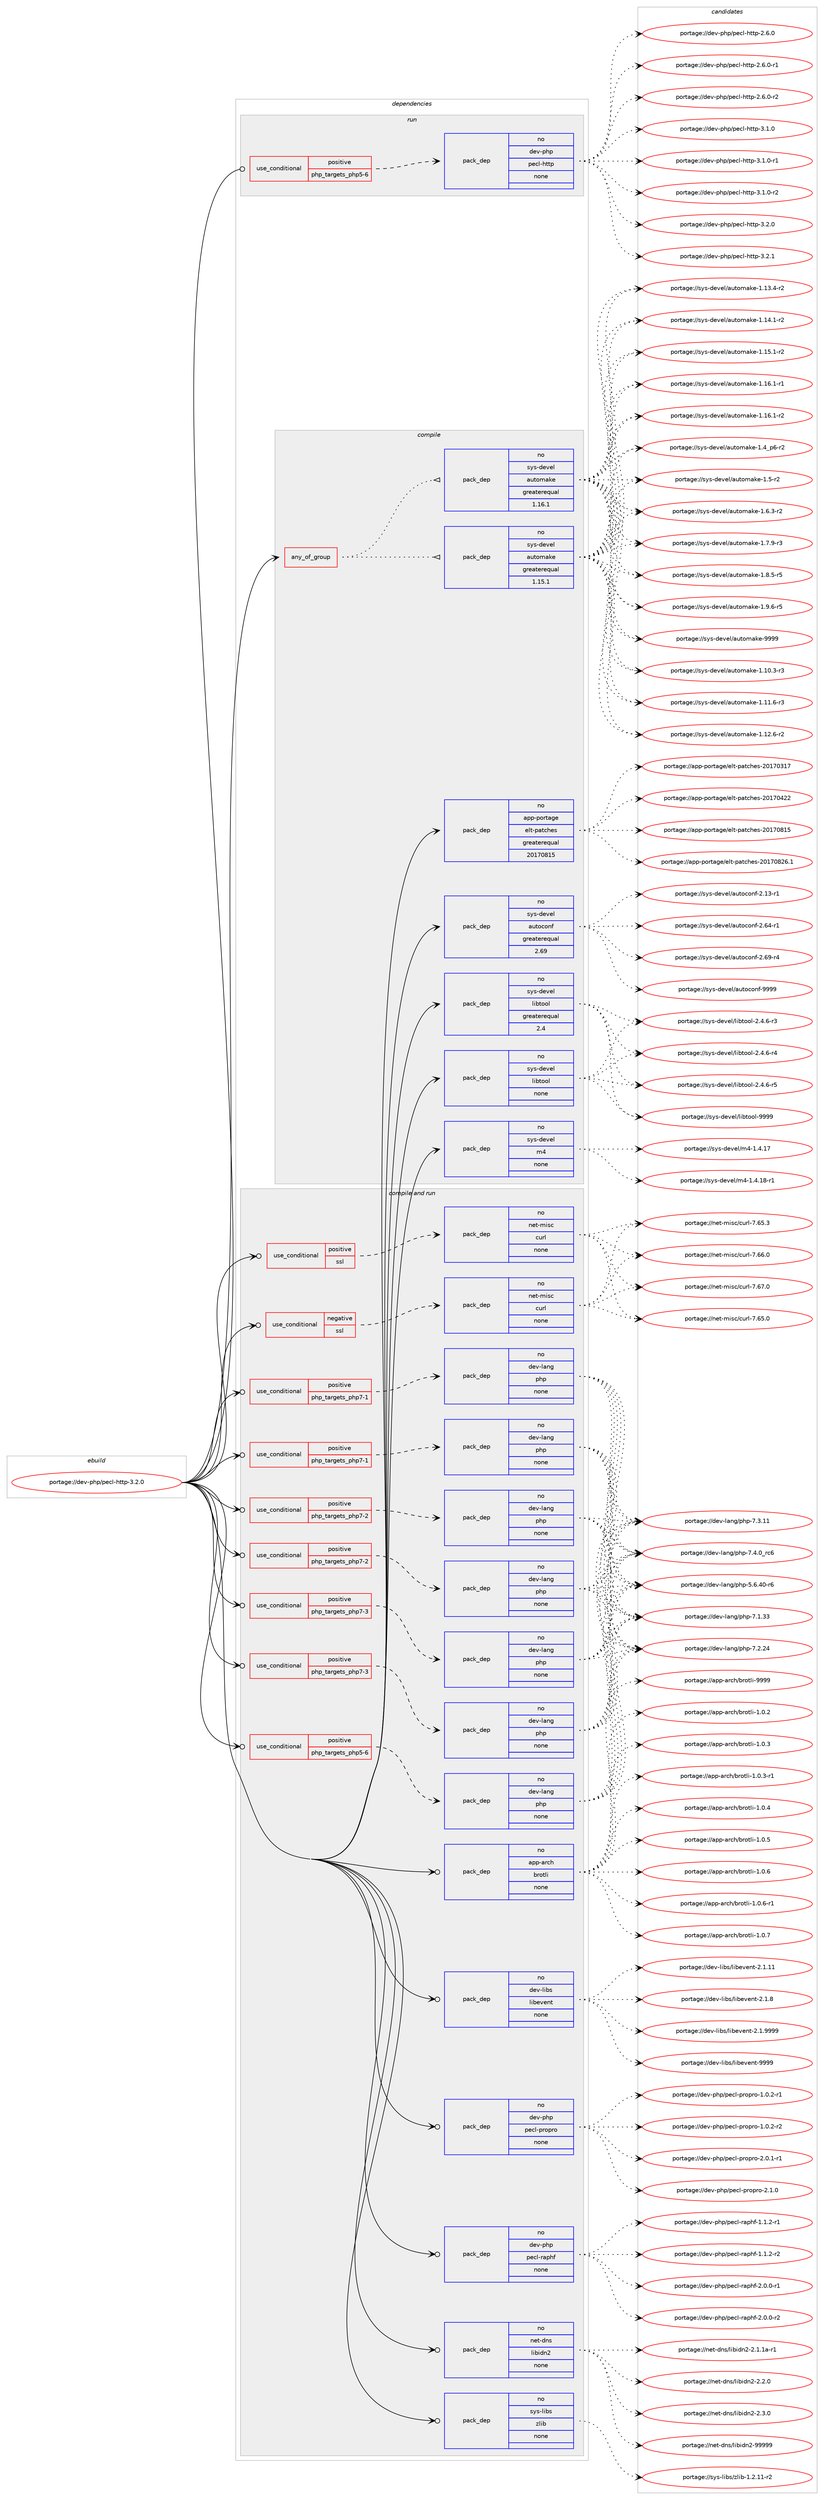 digraph prolog {

# *************
# Graph options
# *************

newrank=true;
concentrate=true;
compound=true;
graph [rankdir=LR,fontname=Helvetica,fontsize=10,ranksep=1.5];#, ranksep=2.5, nodesep=0.2];
edge  [arrowhead=vee];
node  [fontname=Helvetica,fontsize=10];

# **********
# The ebuild
# **********

subgraph cluster_leftcol {
color=gray;
rank=same;
label=<<i>ebuild</i>>;
id [label="portage://dev-php/pecl-http-3.2.0", color=red, width=4, href="../dev-php/pecl-http-3.2.0.svg"];
}

# ****************
# The dependencies
# ****************

subgraph cluster_midcol {
color=gray;
label=<<i>dependencies</i>>;
subgraph cluster_compile {
fillcolor="#eeeeee";
style=filled;
label=<<i>compile</i>>;
subgraph any3165 {
dependency125161 [label=<<TABLE BORDER="0" CELLBORDER="1" CELLSPACING="0" CELLPADDING="4"><TR><TD CELLPADDING="10">any_of_group</TD></TR></TABLE>>, shape=none, color=red];subgraph pack97711 {
dependency125162 [label=<<TABLE BORDER="0" CELLBORDER="1" CELLSPACING="0" CELLPADDING="4" WIDTH="220"><TR><TD ROWSPAN="6" CELLPADDING="30">pack_dep</TD></TR><TR><TD WIDTH="110">no</TD></TR><TR><TD>sys-devel</TD></TR><TR><TD>automake</TD></TR><TR><TD>greaterequal</TD></TR><TR><TD>1.16.1</TD></TR></TABLE>>, shape=none, color=blue];
}
dependency125161:e -> dependency125162:w [weight=20,style="dotted",arrowhead="oinv"];
subgraph pack97712 {
dependency125163 [label=<<TABLE BORDER="0" CELLBORDER="1" CELLSPACING="0" CELLPADDING="4" WIDTH="220"><TR><TD ROWSPAN="6" CELLPADDING="30">pack_dep</TD></TR><TR><TD WIDTH="110">no</TD></TR><TR><TD>sys-devel</TD></TR><TR><TD>automake</TD></TR><TR><TD>greaterequal</TD></TR><TR><TD>1.15.1</TD></TR></TABLE>>, shape=none, color=blue];
}
dependency125161:e -> dependency125163:w [weight=20,style="dotted",arrowhead="oinv"];
}
id:e -> dependency125161:w [weight=20,style="solid",arrowhead="vee"];
subgraph pack97713 {
dependency125164 [label=<<TABLE BORDER="0" CELLBORDER="1" CELLSPACING="0" CELLPADDING="4" WIDTH="220"><TR><TD ROWSPAN="6" CELLPADDING="30">pack_dep</TD></TR><TR><TD WIDTH="110">no</TD></TR><TR><TD>app-portage</TD></TR><TR><TD>elt-patches</TD></TR><TR><TD>greaterequal</TD></TR><TR><TD>20170815</TD></TR></TABLE>>, shape=none, color=blue];
}
id:e -> dependency125164:w [weight=20,style="solid",arrowhead="vee"];
subgraph pack97714 {
dependency125165 [label=<<TABLE BORDER="0" CELLBORDER="1" CELLSPACING="0" CELLPADDING="4" WIDTH="220"><TR><TD ROWSPAN="6" CELLPADDING="30">pack_dep</TD></TR><TR><TD WIDTH="110">no</TD></TR><TR><TD>sys-devel</TD></TR><TR><TD>autoconf</TD></TR><TR><TD>greaterequal</TD></TR><TR><TD>2.69</TD></TR></TABLE>>, shape=none, color=blue];
}
id:e -> dependency125165:w [weight=20,style="solid",arrowhead="vee"];
subgraph pack97715 {
dependency125166 [label=<<TABLE BORDER="0" CELLBORDER="1" CELLSPACING="0" CELLPADDING="4" WIDTH="220"><TR><TD ROWSPAN="6" CELLPADDING="30">pack_dep</TD></TR><TR><TD WIDTH="110">no</TD></TR><TR><TD>sys-devel</TD></TR><TR><TD>libtool</TD></TR><TR><TD>greaterequal</TD></TR><TR><TD>2.4</TD></TR></TABLE>>, shape=none, color=blue];
}
id:e -> dependency125166:w [weight=20,style="solid",arrowhead="vee"];
subgraph pack97716 {
dependency125167 [label=<<TABLE BORDER="0" CELLBORDER="1" CELLSPACING="0" CELLPADDING="4" WIDTH="220"><TR><TD ROWSPAN="6" CELLPADDING="30">pack_dep</TD></TR><TR><TD WIDTH="110">no</TD></TR><TR><TD>sys-devel</TD></TR><TR><TD>libtool</TD></TR><TR><TD>none</TD></TR><TR><TD></TD></TR></TABLE>>, shape=none, color=blue];
}
id:e -> dependency125167:w [weight=20,style="solid",arrowhead="vee"];
subgraph pack97717 {
dependency125168 [label=<<TABLE BORDER="0" CELLBORDER="1" CELLSPACING="0" CELLPADDING="4" WIDTH="220"><TR><TD ROWSPAN="6" CELLPADDING="30">pack_dep</TD></TR><TR><TD WIDTH="110">no</TD></TR><TR><TD>sys-devel</TD></TR><TR><TD>m4</TD></TR><TR><TD>none</TD></TR><TR><TD></TD></TR></TABLE>>, shape=none, color=blue];
}
id:e -> dependency125168:w [weight=20,style="solid",arrowhead="vee"];
}
subgraph cluster_compileandrun {
fillcolor="#eeeeee";
style=filled;
label=<<i>compile and run</i>>;
subgraph cond24220 {
dependency125169 [label=<<TABLE BORDER="0" CELLBORDER="1" CELLSPACING="0" CELLPADDING="4"><TR><TD ROWSPAN="3" CELLPADDING="10">use_conditional</TD></TR><TR><TD>negative</TD></TR><TR><TD>ssl</TD></TR></TABLE>>, shape=none, color=red];
subgraph pack97718 {
dependency125170 [label=<<TABLE BORDER="0" CELLBORDER="1" CELLSPACING="0" CELLPADDING="4" WIDTH="220"><TR><TD ROWSPAN="6" CELLPADDING="30">pack_dep</TD></TR><TR><TD WIDTH="110">no</TD></TR><TR><TD>net-misc</TD></TR><TR><TD>curl</TD></TR><TR><TD>none</TD></TR><TR><TD></TD></TR></TABLE>>, shape=none, color=blue];
}
dependency125169:e -> dependency125170:w [weight=20,style="dashed",arrowhead="vee"];
}
id:e -> dependency125169:w [weight=20,style="solid",arrowhead="odotvee"];
subgraph cond24221 {
dependency125171 [label=<<TABLE BORDER="0" CELLBORDER="1" CELLSPACING="0" CELLPADDING="4"><TR><TD ROWSPAN="3" CELLPADDING="10">use_conditional</TD></TR><TR><TD>positive</TD></TR><TR><TD>php_targets_php5-6</TD></TR></TABLE>>, shape=none, color=red];
subgraph pack97719 {
dependency125172 [label=<<TABLE BORDER="0" CELLBORDER="1" CELLSPACING="0" CELLPADDING="4" WIDTH="220"><TR><TD ROWSPAN="6" CELLPADDING="30">pack_dep</TD></TR><TR><TD WIDTH="110">no</TD></TR><TR><TD>dev-lang</TD></TR><TR><TD>php</TD></TR><TR><TD>none</TD></TR><TR><TD></TD></TR></TABLE>>, shape=none, color=blue];
}
dependency125171:e -> dependency125172:w [weight=20,style="dashed",arrowhead="vee"];
}
id:e -> dependency125171:w [weight=20,style="solid",arrowhead="odotvee"];
subgraph cond24222 {
dependency125173 [label=<<TABLE BORDER="0" CELLBORDER="1" CELLSPACING="0" CELLPADDING="4"><TR><TD ROWSPAN="3" CELLPADDING="10">use_conditional</TD></TR><TR><TD>positive</TD></TR><TR><TD>php_targets_php7-1</TD></TR></TABLE>>, shape=none, color=red];
subgraph pack97720 {
dependency125174 [label=<<TABLE BORDER="0" CELLBORDER="1" CELLSPACING="0" CELLPADDING="4" WIDTH="220"><TR><TD ROWSPAN="6" CELLPADDING="30">pack_dep</TD></TR><TR><TD WIDTH="110">no</TD></TR><TR><TD>dev-lang</TD></TR><TR><TD>php</TD></TR><TR><TD>none</TD></TR><TR><TD></TD></TR></TABLE>>, shape=none, color=blue];
}
dependency125173:e -> dependency125174:w [weight=20,style="dashed",arrowhead="vee"];
}
id:e -> dependency125173:w [weight=20,style="solid",arrowhead="odotvee"];
subgraph cond24223 {
dependency125175 [label=<<TABLE BORDER="0" CELLBORDER="1" CELLSPACING="0" CELLPADDING="4"><TR><TD ROWSPAN="3" CELLPADDING="10">use_conditional</TD></TR><TR><TD>positive</TD></TR><TR><TD>php_targets_php7-1</TD></TR></TABLE>>, shape=none, color=red];
subgraph pack97721 {
dependency125176 [label=<<TABLE BORDER="0" CELLBORDER="1" CELLSPACING="0" CELLPADDING="4" WIDTH="220"><TR><TD ROWSPAN="6" CELLPADDING="30">pack_dep</TD></TR><TR><TD WIDTH="110">no</TD></TR><TR><TD>dev-lang</TD></TR><TR><TD>php</TD></TR><TR><TD>none</TD></TR><TR><TD></TD></TR></TABLE>>, shape=none, color=blue];
}
dependency125175:e -> dependency125176:w [weight=20,style="dashed",arrowhead="vee"];
}
id:e -> dependency125175:w [weight=20,style="solid",arrowhead="odotvee"];
subgraph cond24224 {
dependency125177 [label=<<TABLE BORDER="0" CELLBORDER="1" CELLSPACING="0" CELLPADDING="4"><TR><TD ROWSPAN="3" CELLPADDING="10">use_conditional</TD></TR><TR><TD>positive</TD></TR><TR><TD>php_targets_php7-2</TD></TR></TABLE>>, shape=none, color=red];
subgraph pack97722 {
dependency125178 [label=<<TABLE BORDER="0" CELLBORDER="1" CELLSPACING="0" CELLPADDING="4" WIDTH="220"><TR><TD ROWSPAN="6" CELLPADDING="30">pack_dep</TD></TR><TR><TD WIDTH="110">no</TD></TR><TR><TD>dev-lang</TD></TR><TR><TD>php</TD></TR><TR><TD>none</TD></TR><TR><TD></TD></TR></TABLE>>, shape=none, color=blue];
}
dependency125177:e -> dependency125178:w [weight=20,style="dashed",arrowhead="vee"];
}
id:e -> dependency125177:w [weight=20,style="solid",arrowhead="odotvee"];
subgraph cond24225 {
dependency125179 [label=<<TABLE BORDER="0" CELLBORDER="1" CELLSPACING="0" CELLPADDING="4"><TR><TD ROWSPAN="3" CELLPADDING="10">use_conditional</TD></TR><TR><TD>positive</TD></TR><TR><TD>php_targets_php7-2</TD></TR></TABLE>>, shape=none, color=red];
subgraph pack97723 {
dependency125180 [label=<<TABLE BORDER="0" CELLBORDER="1" CELLSPACING="0" CELLPADDING="4" WIDTH="220"><TR><TD ROWSPAN="6" CELLPADDING="30">pack_dep</TD></TR><TR><TD WIDTH="110">no</TD></TR><TR><TD>dev-lang</TD></TR><TR><TD>php</TD></TR><TR><TD>none</TD></TR><TR><TD></TD></TR></TABLE>>, shape=none, color=blue];
}
dependency125179:e -> dependency125180:w [weight=20,style="dashed",arrowhead="vee"];
}
id:e -> dependency125179:w [weight=20,style="solid",arrowhead="odotvee"];
subgraph cond24226 {
dependency125181 [label=<<TABLE BORDER="0" CELLBORDER="1" CELLSPACING="0" CELLPADDING="4"><TR><TD ROWSPAN="3" CELLPADDING="10">use_conditional</TD></TR><TR><TD>positive</TD></TR><TR><TD>php_targets_php7-3</TD></TR></TABLE>>, shape=none, color=red];
subgraph pack97724 {
dependency125182 [label=<<TABLE BORDER="0" CELLBORDER="1" CELLSPACING="0" CELLPADDING="4" WIDTH="220"><TR><TD ROWSPAN="6" CELLPADDING="30">pack_dep</TD></TR><TR><TD WIDTH="110">no</TD></TR><TR><TD>dev-lang</TD></TR><TR><TD>php</TD></TR><TR><TD>none</TD></TR><TR><TD></TD></TR></TABLE>>, shape=none, color=blue];
}
dependency125181:e -> dependency125182:w [weight=20,style="dashed",arrowhead="vee"];
}
id:e -> dependency125181:w [weight=20,style="solid",arrowhead="odotvee"];
subgraph cond24227 {
dependency125183 [label=<<TABLE BORDER="0" CELLBORDER="1" CELLSPACING="0" CELLPADDING="4"><TR><TD ROWSPAN="3" CELLPADDING="10">use_conditional</TD></TR><TR><TD>positive</TD></TR><TR><TD>php_targets_php7-3</TD></TR></TABLE>>, shape=none, color=red];
subgraph pack97725 {
dependency125184 [label=<<TABLE BORDER="0" CELLBORDER="1" CELLSPACING="0" CELLPADDING="4" WIDTH="220"><TR><TD ROWSPAN="6" CELLPADDING="30">pack_dep</TD></TR><TR><TD WIDTH="110">no</TD></TR><TR><TD>dev-lang</TD></TR><TR><TD>php</TD></TR><TR><TD>none</TD></TR><TR><TD></TD></TR></TABLE>>, shape=none, color=blue];
}
dependency125183:e -> dependency125184:w [weight=20,style="dashed",arrowhead="vee"];
}
id:e -> dependency125183:w [weight=20,style="solid",arrowhead="odotvee"];
subgraph cond24228 {
dependency125185 [label=<<TABLE BORDER="0" CELLBORDER="1" CELLSPACING="0" CELLPADDING="4"><TR><TD ROWSPAN="3" CELLPADDING="10">use_conditional</TD></TR><TR><TD>positive</TD></TR><TR><TD>ssl</TD></TR></TABLE>>, shape=none, color=red];
subgraph pack97726 {
dependency125186 [label=<<TABLE BORDER="0" CELLBORDER="1" CELLSPACING="0" CELLPADDING="4" WIDTH="220"><TR><TD ROWSPAN="6" CELLPADDING="30">pack_dep</TD></TR><TR><TD WIDTH="110">no</TD></TR><TR><TD>net-misc</TD></TR><TR><TD>curl</TD></TR><TR><TD>none</TD></TR><TR><TD></TD></TR></TABLE>>, shape=none, color=blue];
}
dependency125185:e -> dependency125186:w [weight=20,style="dashed",arrowhead="vee"];
}
id:e -> dependency125185:w [weight=20,style="solid",arrowhead="odotvee"];
subgraph pack97727 {
dependency125187 [label=<<TABLE BORDER="0" CELLBORDER="1" CELLSPACING="0" CELLPADDING="4" WIDTH="220"><TR><TD ROWSPAN="6" CELLPADDING="30">pack_dep</TD></TR><TR><TD WIDTH="110">no</TD></TR><TR><TD>app-arch</TD></TR><TR><TD>brotli</TD></TR><TR><TD>none</TD></TR><TR><TD></TD></TR></TABLE>>, shape=none, color=blue];
}
id:e -> dependency125187:w [weight=20,style="solid",arrowhead="odotvee"];
subgraph pack97728 {
dependency125188 [label=<<TABLE BORDER="0" CELLBORDER="1" CELLSPACING="0" CELLPADDING="4" WIDTH="220"><TR><TD ROWSPAN="6" CELLPADDING="30">pack_dep</TD></TR><TR><TD WIDTH="110">no</TD></TR><TR><TD>dev-libs</TD></TR><TR><TD>libevent</TD></TR><TR><TD>none</TD></TR><TR><TD></TD></TR></TABLE>>, shape=none, color=blue];
}
id:e -> dependency125188:w [weight=20,style="solid",arrowhead="odotvee"];
subgraph pack97729 {
dependency125189 [label=<<TABLE BORDER="0" CELLBORDER="1" CELLSPACING="0" CELLPADDING="4" WIDTH="220"><TR><TD ROWSPAN="6" CELLPADDING="30">pack_dep</TD></TR><TR><TD WIDTH="110">no</TD></TR><TR><TD>dev-php</TD></TR><TR><TD>pecl-propro</TD></TR><TR><TD>none</TD></TR><TR><TD></TD></TR></TABLE>>, shape=none, color=blue];
}
id:e -> dependency125189:w [weight=20,style="solid",arrowhead="odotvee"];
subgraph pack97730 {
dependency125190 [label=<<TABLE BORDER="0" CELLBORDER="1" CELLSPACING="0" CELLPADDING="4" WIDTH="220"><TR><TD ROWSPAN="6" CELLPADDING="30">pack_dep</TD></TR><TR><TD WIDTH="110">no</TD></TR><TR><TD>dev-php</TD></TR><TR><TD>pecl-raphf</TD></TR><TR><TD>none</TD></TR><TR><TD></TD></TR></TABLE>>, shape=none, color=blue];
}
id:e -> dependency125190:w [weight=20,style="solid",arrowhead="odotvee"];
subgraph pack97731 {
dependency125191 [label=<<TABLE BORDER="0" CELLBORDER="1" CELLSPACING="0" CELLPADDING="4" WIDTH="220"><TR><TD ROWSPAN="6" CELLPADDING="30">pack_dep</TD></TR><TR><TD WIDTH="110">no</TD></TR><TR><TD>net-dns</TD></TR><TR><TD>libidn2</TD></TR><TR><TD>none</TD></TR><TR><TD></TD></TR></TABLE>>, shape=none, color=blue];
}
id:e -> dependency125191:w [weight=20,style="solid",arrowhead="odotvee"];
subgraph pack97732 {
dependency125192 [label=<<TABLE BORDER="0" CELLBORDER="1" CELLSPACING="0" CELLPADDING="4" WIDTH="220"><TR><TD ROWSPAN="6" CELLPADDING="30">pack_dep</TD></TR><TR><TD WIDTH="110">no</TD></TR><TR><TD>sys-libs</TD></TR><TR><TD>zlib</TD></TR><TR><TD>none</TD></TR><TR><TD></TD></TR></TABLE>>, shape=none, color=blue];
}
id:e -> dependency125192:w [weight=20,style="solid",arrowhead="odotvee"];
}
subgraph cluster_run {
fillcolor="#eeeeee";
style=filled;
label=<<i>run</i>>;
subgraph cond24229 {
dependency125193 [label=<<TABLE BORDER="0" CELLBORDER="1" CELLSPACING="0" CELLPADDING="4"><TR><TD ROWSPAN="3" CELLPADDING="10">use_conditional</TD></TR><TR><TD>positive</TD></TR><TR><TD>php_targets_php5-6</TD></TR></TABLE>>, shape=none, color=red];
subgraph pack97733 {
dependency125194 [label=<<TABLE BORDER="0" CELLBORDER="1" CELLSPACING="0" CELLPADDING="4" WIDTH="220"><TR><TD ROWSPAN="6" CELLPADDING="30">pack_dep</TD></TR><TR><TD WIDTH="110">no</TD></TR><TR><TD>dev-php</TD></TR><TR><TD>pecl-http</TD></TR><TR><TD>none</TD></TR><TR><TD></TD></TR></TABLE>>, shape=none, color=blue];
}
dependency125193:e -> dependency125194:w [weight=20,style="dashed",arrowhead="vee"];
}
id:e -> dependency125193:w [weight=20,style="solid",arrowhead="odot"];
}
}

# **************
# The candidates
# **************

subgraph cluster_choices {
rank=same;
color=gray;
label=<<i>candidates</i>>;

subgraph choice97711 {
color=black;
nodesep=1;
choiceportage11512111545100101118101108479711711611110997107101454946494846514511451 [label="portage://sys-devel/automake-1.10.3-r3", color=red, width=4,href="../sys-devel/automake-1.10.3-r3.svg"];
choiceportage11512111545100101118101108479711711611110997107101454946494946544511451 [label="portage://sys-devel/automake-1.11.6-r3", color=red, width=4,href="../sys-devel/automake-1.11.6-r3.svg"];
choiceportage11512111545100101118101108479711711611110997107101454946495046544511450 [label="portage://sys-devel/automake-1.12.6-r2", color=red, width=4,href="../sys-devel/automake-1.12.6-r2.svg"];
choiceportage11512111545100101118101108479711711611110997107101454946495146524511450 [label="portage://sys-devel/automake-1.13.4-r2", color=red, width=4,href="../sys-devel/automake-1.13.4-r2.svg"];
choiceportage11512111545100101118101108479711711611110997107101454946495246494511450 [label="portage://sys-devel/automake-1.14.1-r2", color=red, width=4,href="../sys-devel/automake-1.14.1-r2.svg"];
choiceportage11512111545100101118101108479711711611110997107101454946495346494511450 [label="portage://sys-devel/automake-1.15.1-r2", color=red, width=4,href="../sys-devel/automake-1.15.1-r2.svg"];
choiceportage11512111545100101118101108479711711611110997107101454946495446494511449 [label="portage://sys-devel/automake-1.16.1-r1", color=red, width=4,href="../sys-devel/automake-1.16.1-r1.svg"];
choiceportage11512111545100101118101108479711711611110997107101454946495446494511450 [label="portage://sys-devel/automake-1.16.1-r2", color=red, width=4,href="../sys-devel/automake-1.16.1-r2.svg"];
choiceportage115121115451001011181011084797117116111109971071014549465295112544511450 [label="portage://sys-devel/automake-1.4_p6-r2", color=red, width=4,href="../sys-devel/automake-1.4_p6-r2.svg"];
choiceportage11512111545100101118101108479711711611110997107101454946534511450 [label="portage://sys-devel/automake-1.5-r2", color=red, width=4,href="../sys-devel/automake-1.5-r2.svg"];
choiceportage115121115451001011181011084797117116111109971071014549465446514511450 [label="portage://sys-devel/automake-1.6.3-r2", color=red, width=4,href="../sys-devel/automake-1.6.3-r2.svg"];
choiceportage115121115451001011181011084797117116111109971071014549465546574511451 [label="portage://sys-devel/automake-1.7.9-r3", color=red, width=4,href="../sys-devel/automake-1.7.9-r3.svg"];
choiceportage115121115451001011181011084797117116111109971071014549465646534511453 [label="portage://sys-devel/automake-1.8.5-r5", color=red, width=4,href="../sys-devel/automake-1.8.5-r5.svg"];
choiceportage115121115451001011181011084797117116111109971071014549465746544511453 [label="portage://sys-devel/automake-1.9.6-r5", color=red, width=4,href="../sys-devel/automake-1.9.6-r5.svg"];
choiceportage115121115451001011181011084797117116111109971071014557575757 [label="portage://sys-devel/automake-9999", color=red, width=4,href="../sys-devel/automake-9999.svg"];
dependency125162:e -> choiceportage11512111545100101118101108479711711611110997107101454946494846514511451:w [style=dotted,weight="100"];
dependency125162:e -> choiceportage11512111545100101118101108479711711611110997107101454946494946544511451:w [style=dotted,weight="100"];
dependency125162:e -> choiceportage11512111545100101118101108479711711611110997107101454946495046544511450:w [style=dotted,weight="100"];
dependency125162:e -> choiceportage11512111545100101118101108479711711611110997107101454946495146524511450:w [style=dotted,weight="100"];
dependency125162:e -> choiceportage11512111545100101118101108479711711611110997107101454946495246494511450:w [style=dotted,weight="100"];
dependency125162:e -> choiceportage11512111545100101118101108479711711611110997107101454946495346494511450:w [style=dotted,weight="100"];
dependency125162:e -> choiceportage11512111545100101118101108479711711611110997107101454946495446494511449:w [style=dotted,weight="100"];
dependency125162:e -> choiceportage11512111545100101118101108479711711611110997107101454946495446494511450:w [style=dotted,weight="100"];
dependency125162:e -> choiceportage115121115451001011181011084797117116111109971071014549465295112544511450:w [style=dotted,weight="100"];
dependency125162:e -> choiceportage11512111545100101118101108479711711611110997107101454946534511450:w [style=dotted,weight="100"];
dependency125162:e -> choiceportage115121115451001011181011084797117116111109971071014549465446514511450:w [style=dotted,weight="100"];
dependency125162:e -> choiceportage115121115451001011181011084797117116111109971071014549465546574511451:w [style=dotted,weight="100"];
dependency125162:e -> choiceportage115121115451001011181011084797117116111109971071014549465646534511453:w [style=dotted,weight="100"];
dependency125162:e -> choiceportage115121115451001011181011084797117116111109971071014549465746544511453:w [style=dotted,weight="100"];
dependency125162:e -> choiceportage115121115451001011181011084797117116111109971071014557575757:w [style=dotted,weight="100"];
}
subgraph choice97712 {
color=black;
nodesep=1;
choiceportage11512111545100101118101108479711711611110997107101454946494846514511451 [label="portage://sys-devel/automake-1.10.3-r3", color=red, width=4,href="../sys-devel/automake-1.10.3-r3.svg"];
choiceportage11512111545100101118101108479711711611110997107101454946494946544511451 [label="portage://sys-devel/automake-1.11.6-r3", color=red, width=4,href="../sys-devel/automake-1.11.6-r3.svg"];
choiceportage11512111545100101118101108479711711611110997107101454946495046544511450 [label="portage://sys-devel/automake-1.12.6-r2", color=red, width=4,href="../sys-devel/automake-1.12.6-r2.svg"];
choiceportage11512111545100101118101108479711711611110997107101454946495146524511450 [label="portage://sys-devel/automake-1.13.4-r2", color=red, width=4,href="../sys-devel/automake-1.13.4-r2.svg"];
choiceportage11512111545100101118101108479711711611110997107101454946495246494511450 [label="portage://sys-devel/automake-1.14.1-r2", color=red, width=4,href="../sys-devel/automake-1.14.1-r2.svg"];
choiceportage11512111545100101118101108479711711611110997107101454946495346494511450 [label="portage://sys-devel/automake-1.15.1-r2", color=red, width=4,href="../sys-devel/automake-1.15.1-r2.svg"];
choiceportage11512111545100101118101108479711711611110997107101454946495446494511449 [label="portage://sys-devel/automake-1.16.1-r1", color=red, width=4,href="../sys-devel/automake-1.16.1-r1.svg"];
choiceportage11512111545100101118101108479711711611110997107101454946495446494511450 [label="portage://sys-devel/automake-1.16.1-r2", color=red, width=4,href="../sys-devel/automake-1.16.1-r2.svg"];
choiceportage115121115451001011181011084797117116111109971071014549465295112544511450 [label="portage://sys-devel/automake-1.4_p6-r2", color=red, width=4,href="../sys-devel/automake-1.4_p6-r2.svg"];
choiceportage11512111545100101118101108479711711611110997107101454946534511450 [label="portage://sys-devel/automake-1.5-r2", color=red, width=4,href="../sys-devel/automake-1.5-r2.svg"];
choiceportage115121115451001011181011084797117116111109971071014549465446514511450 [label="portage://sys-devel/automake-1.6.3-r2", color=red, width=4,href="../sys-devel/automake-1.6.3-r2.svg"];
choiceportage115121115451001011181011084797117116111109971071014549465546574511451 [label="portage://sys-devel/automake-1.7.9-r3", color=red, width=4,href="../sys-devel/automake-1.7.9-r3.svg"];
choiceportage115121115451001011181011084797117116111109971071014549465646534511453 [label="portage://sys-devel/automake-1.8.5-r5", color=red, width=4,href="../sys-devel/automake-1.8.5-r5.svg"];
choiceportage115121115451001011181011084797117116111109971071014549465746544511453 [label="portage://sys-devel/automake-1.9.6-r5", color=red, width=4,href="../sys-devel/automake-1.9.6-r5.svg"];
choiceportage115121115451001011181011084797117116111109971071014557575757 [label="portage://sys-devel/automake-9999", color=red, width=4,href="../sys-devel/automake-9999.svg"];
dependency125163:e -> choiceportage11512111545100101118101108479711711611110997107101454946494846514511451:w [style=dotted,weight="100"];
dependency125163:e -> choiceportage11512111545100101118101108479711711611110997107101454946494946544511451:w [style=dotted,weight="100"];
dependency125163:e -> choiceportage11512111545100101118101108479711711611110997107101454946495046544511450:w [style=dotted,weight="100"];
dependency125163:e -> choiceportage11512111545100101118101108479711711611110997107101454946495146524511450:w [style=dotted,weight="100"];
dependency125163:e -> choiceportage11512111545100101118101108479711711611110997107101454946495246494511450:w [style=dotted,weight="100"];
dependency125163:e -> choiceportage11512111545100101118101108479711711611110997107101454946495346494511450:w [style=dotted,weight="100"];
dependency125163:e -> choiceportage11512111545100101118101108479711711611110997107101454946495446494511449:w [style=dotted,weight="100"];
dependency125163:e -> choiceportage11512111545100101118101108479711711611110997107101454946495446494511450:w [style=dotted,weight="100"];
dependency125163:e -> choiceportage115121115451001011181011084797117116111109971071014549465295112544511450:w [style=dotted,weight="100"];
dependency125163:e -> choiceportage11512111545100101118101108479711711611110997107101454946534511450:w [style=dotted,weight="100"];
dependency125163:e -> choiceportage115121115451001011181011084797117116111109971071014549465446514511450:w [style=dotted,weight="100"];
dependency125163:e -> choiceportage115121115451001011181011084797117116111109971071014549465546574511451:w [style=dotted,weight="100"];
dependency125163:e -> choiceportage115121115451001011181011084797117116111109971071014549465646534511453:w [style=dotted,weight="100"];
dependency125163:e -> choiceportage115121115451001011181011084797117116111109971071014549465746544511453:w [style=dotted,weight="100"];
dependency125163:e -> choiceportage115121115451001011181011084797117116111109971071014557575757:w [style=dotted,weight="100"];
}
subgraph choice97713 {
color=black;
nodesep=1;
choiceportage97112112451121111141169710310147101108116451129711699104101115455048495548514955 [label="portage://app-portage/elt-patches-20170317", color=red, width=4,href="../app-portage/elt-patches-20170317.svg"];
choiceportage97112112451121111141169710310147101108116451129711699104101115455048495548525050 [label="portage://app-portage/elt-patches-20170422", color=red, width=4,href="../app-portage/elt-patches-20170422.svg"];
choiceportage97112112451121111141169710310147101108116451129711699104101115455048495548564953 [label="portage://app-portage/elt-patches-20170815", color=red, width=4,href="../app-portage/elt-patches-20170815.svg"];
choiceportage971121124511211111411697103101471011081164511297116991041011154550484955485650544649 [label="portage://app-portage/elt-patches-20170826.1", color=red, width=4,href="../app-portage/elt-patches-20170826.1.svg"];
dependency125164:e -> choiceportage97112112451121111141169710310147101108116451129711699104101115455048495548514955:w [style=dotted,weight="100"];
dependency125164:e -> choiceportage97112112451121111141169710310147101108116451129711699104101115455048495548525050:w [style=dotted,weight="100"];
dependency125164:e -> choiceportage97112112451121111141169710310147101108116451129711699104101115455048495548564953:w [style=dotted,weight="100"];
dependency125164:e -> choiceportage971121124511211111411697103101471011081164511297116991041011154550484955485650544649:w [style=dotted,weight="100"];
}
subgraph choice97714 {
color=black;
nodesep=1;
choiceportage1151211154510010111810110847971171161119911111010245504649514511449 [label="portage://sys-devel/autoconf-2.13-r1", color=red, width=4,href="../sys-devel/autoconf-2.13-r1.svg"];
choiceportage1151211154510010111810110847971171161119911111010245504654524511449 [label="portage://sys-devel/autoconf-2.64-r1", color=red, width=4,href="../sys-devel/autoconf-2.64-r1.svg"];
choiceportage1151211154510010111810110847971171161119911111010245504654574511452 [label="portage://sys-devel/autoconf-2.69-r4", color=red, width=4,href="../sys-devel/autoconf-2.69-r4.svg"];
choiceportage115121115451001011181011084797117116111991111101024557575757 [label="portage://sys-devel/autoconf-9999", color=red, width=4,href="../sys-devel/autoconf-9999.svg"];
dependency125165:e -> choiceportage1151211154510010111810110847971171161119911111010245504649514511449:w [style=dotted,weight="100"];
dependency125165:e -> choiceportage1151211154510010111810110847971171161119911111010245504654524511449:w [style=dotted,weight="100"];
dependency125165:e -> choiceportage1151211154510010111810110847971171161119911111010245504654574511452:w [style=dotted,weight="100"];
dependency125165:e -> choiceportage115121115451001011181011084797117116111991111101024557575757:w [style=dotted,weight="100"];
}
subgraph choice97715 {
color=black;
nodesep=1;
choiceportage1151211154510010111810110847108105981161111111084550465246544511451 [label="portage://sys-devel/libtool-2.4.6-r3", color=red, width=4,href="../sys-devel/libtool-2.4.6-r3.svg"];
choiceportage1151211154510010111810110847108105981161111111084550465246544511452 [label="portage://sys-devel/libtool-2.4.6-r4", color=red, width=4,href="../sys-devel/libtool-2.4.6-r4.svg"];
choiceportage1151211154510010111810110847108105981161111111084550465246544511453 [label="portage://sys-devel/libtool-2.4.6-r5", color=red, width=4,href="../sys-devel/libtool-2.4.6-r5.svg"];
choiceportage1151211154510010111810110847108105981161111111084557575757 [label="portage://sys-devel/libtool-9999", color=red, width=4,href="../sys-devel/libtool-9999.svg"];
dependency125166:e -> choiceportage1151211154510010111810110847108105981161111111084550465246544511451:w [style=dotted,weight="100"];
dependency125166:e -> choiceportage1151211154510010111810110847108105981161111111084550465246544511452:w [style=dotted,weight="100"];
dependency125166:e -> choiceportage1151211154510010111810110847108105981161111111084550465246544511453:w [style=dotted,weight="100"];
dependency125166:e -> choiceportage1151211154510010111810110847108105981161111111084557575757:w [style=dotted,weight="100"];
}
subgraph choice97716 {
color=black;
nodesep=1;
choiceportage1151211154510010111810110847108105981161111111084550465246544511451 [label="portage://sys-devel/libtool-2.4.6-r3", color=red, width=4,href="../sys-devel/libtool-2.4.6-r3.svg"];
choiceportage1151211154510010111810110847108105981161111111084550465246544511452 [label="portage://sys-devel/libtool-2.4.6-r4", color=red, width=4,href="../sys-devel/libtool-2.4.6-r4.svg"];
choiceportage1151211154510010111810110847108105981161111111084550465246544511453 [label="portage://sys-devel/libtool-2.4.6-r5", color=red, width=4,href="../sys-devel/libtool-2.4.6-r5.svg"];
choiceportage1151211154510010111810110847108105981161111111084557575757 [label="portage://sys-devel/libtool-9999", color=red, width=4,href="../sys-devel/libtool-9999.svg"];
dependency125167:e -> choiceportage1151211154510010111810110847108105981161111111084550465246544511451:w [style=dotted,weight="100"];
dependency125167:e -> choiceportage1151211154510010111810110847108105981161111111084550465246544511452:w [style=dotted,weight="100"];
dependency125167:e -> choiceportage1151211154510010111810110847108105981161111111084550465246544511453:w [style=dotted,weight="100"];
dependency125167:e -> choiceportage1151211154510010111810110847108105981161111111084557575757:w [style=dotted,weight="100"];
}
subgraph choice97717 {
color=black;
nodesep=1;
choiceportage11512111545100101118101108471095245494652464955 [label="portage://sys-devel/m4-1.4.17", color=red, width=4,href="../sys-devel/m4-1.4.17.svg"];
choiceportage115121115451001011181011084710952454946524649564511449 [label="portage://sys-devel/m4-1.4.18-r1", color=red, width=4,href="../sys-devel/m4-1.4.18-r1.svg"];
dependency125168:e -> choiceportage11512111545100101118101108471095245494652464955:w [style=dotted,weight="100"];
dependency125168:e -> choiceportage115121115451001011181011084710952454946524649564511449:w [style=dotted,weight="100"];
}
subgraph choice97718 {
color=black;
nodesep=1;
choiceportage1101011164510910511599479911711410845554654534648 [label="portage://net-misc/curl-7.65.0", color=red, width=4,href="../net-misc/curl-7.65.0.svg"];
choiceportage1101011164510910511599479911711410845554654534651 [label="portage://net-misc/curl-7.65.3", color=red, width=4,href="../net-misc/curl-7.65.3.svg"];
choiceportage1101011164510910511599479911711410845554654544648 [label="portage://net-misc/curl-7.66.0", color=red, width=4,href="../net-misc/curl-7.66.0.svg"];
choiceportage1101011164510910511599479911711410845554654554648 [label="portage://net-misc/curl-7.67.0", color=red, width=4,href="../net-misc/curl-7.67.0.svg"];
dependency125170:e -> choiceportage1101011164510910511599479911711410845554654534648:w [style=dotted,weight="100"];
dependency125170:e -> choiceportage1101011164510910511599479911711410845554654534651:w [style=dotted,weight="100"];
dependency125170:e -> choiceportage1101011164510910511599479911711410845554654544648:w [style=dotted,weight="100"];
dependency125170:e -> choiceportage1101011164510910511599479911711410845554654554648:w [style=dotted,weight="100"];
}
subgraph choice97719 {
color=black;
nodesep=1;
choiceportage100101118451089711010347112104112455346544652484511454 [label="portage://dev-lang/php-5.6.40-r6", color=red, width=4,href="../dev-lang/php-5.6.40-r6.svg"];
choiceportage10010111845108971101034711210411245554649465151 [label="portage://dev-lang/php-7.1.33", color=red, width=4,href="../dev-lang/php-7.1.33.svg"];
choiceportage10010111845108971101034711210411245554650465052 [label="portage://dev-lang/php-7.2.24", color=red, width=4,href="../dev-lang/php-7.2.24.svg"];
choiceportage10010111845108971101034711210411245554651464949 [label="portage://dev-lang/php-7.3.11", color=red, width=4,href="../dev-lang/php-7.3.11.svg"];
choiceportage100101118451089711010347112104112455546524648951149954 [label="portage://dev-lang/php-7.4.0_rc6", color=red, width=4,href="../dev-lang/php-7.4.0_rc6.svg"];
dependency125172:e -> choiceportage100101118451089711010347112104112455346544652484511454:w [style=dotted,weight="100"];
dependency125172:e -> choiceportage10010111845108971101034711210411245554649465151:w [style=dotted,weight="100"];
dependency125172:e -> choiceportage10010111845108971101034711210411245554650465052:w [style=dotted,weight="100"];
dependency125172:e -> choiceportage10010111845108971101034711210411245554651464949:w [style=dotted,weight="100"];
dependency125172:e -> choiceportage100101118451089711010347112104112455546524648951149954:w [style=dotted,weight="100"];
}
subgraph choice97720 {
color=black;
nodesep=1;
choiceportage100101118451089711010347112104112455346544652484511454 [label="portage://dev-lang/php-5.6.40-r6", color=red, width=4,href="../dev-lang/php-5.6.40-r6.svg"];
choiceportage10010111845108971101034711210411245554649465151 [label="portage://dev-lang/php-7.1.33", color=red, width=4,href="../dev-lang/php-7.1.33.svg"];
choiceportage10010111845108971101034711210411245554650465052 [label="portage://dev-lang/php-7.2.24", color=red, width=4,href="../dev-lang/php-7.2.24.svg"];
choiceportage10010111845108971101034711210411245554651464949 [label="portage://dev-lang/php-7.3.11", color=red, width=4,href="../dev-lang/php-7.3.11.svg"];
choiceportage100101118451089711010347112104112455546524648951149954 [label="portage://dev-lang/php-7.4.0_rc6", color=red, width=4,href="../dev-lang/php-7.4.0_rc6.svg"];
dependency125174:e -> choiceportage100101118451089711010347112104112455346544652484511454:w [style=dotted,weight="100"];
dependency125174:e -> choiceportage10010111845108971101034711210411245554649465151:w [style=dotted,weight="100"];
dependency125174:e -> choiceportage10010111845108971101034711210411245554650465052:w [style=dotted,weight="100"];
dependency125174:e -> choiceportage10010111845108971101034711210411245554651464949:w [style=dotted,weight="100"];
dependency125174:e -> choiceportage100101118451089711010347112104112455546524648951149954:w [style=dotted,weight="100"];
}
subgraph choice97721 {
color=black;
nodesep=1;
choiceportage100101118451089711010347112104112455346544652484511454 [label="portage://dev-lang/php-5.6.40-r6", color=red, width=4,href="../dev-lang/php-5.6.40-r6.svg"];
choiceportage10010111845108971101034711210411245554649465151 [label="portage://dev-lang/php-7.1.33", color=red, width=4,href="../dev-lang/php-7.1.33.svg"];
choiceportage10010111845108971101034711210411245554650465052 [label="portage://dev-lang/php-7.2.24", color=red, width=4,href="../dev-lang/php-7.2.24.svg"];
choiceportage10010111845108971101034711210411245554651464949 [label="portage://dev-lang/php-7.3.11", color=red, width=4,href="../dev-lang/php-7.3.11.svg"];
choiceportage100101118451089711010347112104112455546524648951149954 [label="portage://dev-lang/php-7.4.0_rc6", color=red, width=4,href="../dev-lang/php-7.4.0_rc6.svg"];
dependency125176:e -> choiceportage100101118451089711010347112104112455346544652484511454:w [style=dotted,weight="100"];
dependency125176:e -> choiceportage10010111845108971101034711210411245554649465151:w [style=dotted,weight="100"];
dependency125176:e -> choiceportage10010111845108971101034711210411245554650465052:w [style=dotted,weight="100"];
dependency125176:e -> choiceportage10010111845108971101034711210411245554651464949:w [style=dotted,weight="100"];
dependency125176:e -> choiceportage100101118451089711010347112104112455546524648951149954:w [style=dotted,weight="100"];
}
subgraph choice97722 {
color=black;
nodesep=1;
choiceportage100101118451089711010347112104112455346544652484511454 [label="portage://dev-lang/php-5.6.40-r6", color=red, width=4,href="../dev-lang/php-5.6.40-r6.svg"];
choiceportage10010111845108971101034711210411245554649465151 [label="portage://dev-lang/php-7.1.33", color=red, width=4,href="../dev-lang/php-7.1.33.svg"];
choiceportage10010111845108971101034711210411245554650465052 [label="portage://dev-lang/php-7.2.24", color=red, width=4,href="../dev-lang/php-7.2.24.svg"];
choiceportage10010111845108971101034711210411245554651464949 [label="portage://dev-lang/php-7.3.11", color=red, width=4,href="../dev-lang/php-7.3.11.svg"];
choiceportage100101118451089711010347112104112455546524648951149954 [label="portage://dev-lang/php-7.4.0_rc6", color=red, width=4,href="../dev-lang/php-7.4.0_rc6.svg"];
dependency125178:e -> choiceportage100101118451089711010347112104112455346544652484511454:w [style=dotted,weight="100"];
dependency125178:e -> choiceportage10010111845108971101034711210411245554649465151:w [style=dotted,weight="100"];
dependency125178:e -> choiceportage10010111845108971101034711210411245554650465052:w [style=dotted,weight="100"];
dependency125178:e -> choiceportage10010111845108971101034711210411245554651464949:w [style=dotted,weight="100"];
dependency125178:e -> choiceportage100101118451089711010347112104112455546524648951149954:w [style=dotted,weight="100"];
}
subgraph choice97723 {
color=black;
nodesep=1;
choiceportage100101118451089711010347112104112455346544652484511454 [label="portage://dev-lang/php-5.6.40-r6", color=red, width=4,href="../dev-lang/php-5.6.40-r6.svg"];
choiceportage10010111845108971101034711210411245554649465151 [label="portage://dev-lang/php-7.1.33", color=red, width=4,href="../dev-lang/php-7.1.33.svg"];
choiceportage10010111845108971101034711210411245554650465052 [label="portage://dev-lang/php-7.2.24", color=red, width=4,href="../dev-lang/php-7.2.24.svg"];
choiceportage10010111845108971101034711210411245554651464949 [label="portage://dev-lang/php-7.3.11", color=red, width=4,href="../dev-lang/php-7.3.11.svg"];
choiceportage100101118451089711010347112104112455546524648951149954 [label="portage://dev-lang/php-7.4.0_rc6", color=red, width=4,href="../dev-lang/php-7.4.0_rc6.svg"];
dependency125180:e -> choiceportage100101118451089711010347112104112455346544652484511454:w [style=dotted,weight="100"];
dependency125180:e -> choiceportage10010111845108971101034711210411245554649465151:w [style=dotted,weight="100"];
dependency125180:e -> choiceportage10010111845108971101034711210411245554650465052:w [style=dotted,weight="100"];
dependency125180:e -> choiceportage10010111845108971101034711210411245554651464949:w [style=dotted,weight="100"];
dependency125180:e -> choiceportage100101118451089711010347112104112455546524648951149954:w [style=dotted,weight="100"];
}
subgraph choice97724 {
color=black;
nodesep=1;
choiceportage100101118451089711010347112104112455346544652484511454 [label="portage://dev-lang/php-5.6.40-r6", color=red, width=4,href="../dev-lang/php-5.6.40-r6.svg"];
choiceportage10010111845108971101034711210411245554649465151 [label="portage://dev-lang/php-7.1.33", color=red, width=4,href="../dev-lang/php-7.1.33.svg"];
choiceportage10010111845108971101034711210411245554650465052 [label="portage://dev-lang/php-7.2.24", color=red, width=4,href="../dev-lang/php-7.2.24.svg"];
choiceportage10010111845108971101034711210411245554651464949 [label="portage://dev-lang/php-7.3.11", color=red, width=4,href="../dev-lang/php-7.3.11.svg"];
choiceportage100101118451089711010347112104112455546524648951149954 [label="portage://dev-lang/php-7.4.0_rc6", color=red, width=4,href="../dev-lang/php-7.4.0_rc6.svg"];
dependency125182:e -> choiceportage100101118451089711010347112104112455346544652484511454:w [style=dotted,weight="100"];
dependency125182:e -> choiceportage10010111845108971101034711210411245554649465151:w [style=dotted,weight="100"];
dependency125182:e -> choiceportage10010111845108971101034711210411245554650465052:w [style=dotted,weight="100"];
dependency125182:e -> choiceportage10010111845108971101034711210411245554651464949:w [style=dotted,weight="100"];
dependency125182:e -> choiceportage100101118451089711010347112104112455546524648951149954:w [style=dotted,weight="100"];
}
subgraph choice97725 {
color=black;
nodesep=1;
choiceportage100101118451089711010347112104112455346544652484511454 [label="portage://dev-lang/php-5.6.40-r6", color=red, width=4,href="../dev-lang/php-5.6.40-r6.svg"];
choiceportage10010111845108971101034711210411245554649465151 [label="portage://dev-lang/php-7.1.33", color=red, width=4,href="../dev-lang/php-7.1.33.svg"];
choiceportage10010111845108971101034711210411245554650465052 [label="portage://dev-lang/php-7.2.24", color=red, width=4,href="../dev-lang/php-7.2.24.svg"];
choiceportage10010111845108971101034711210411245554651464949 [label="portage://dev-lang/php-7.3.11", color=red, width=4,href="../dev-lang/php-7.3.11.svg"];
choiceportage100101118451089711010347112104112455546524648951149954 [label="portage://dev-lang/php-7.4.0_rc6", color=red, width=4,href="../dev-lang/php-7.4.0_rc6.svg"];
dependency125184:e -> choiceportage100101118451089711010347112104112455346544652484511454:w [style=dotted,weight="100"];
dependency125184:e -> choiceportage10010111845108971101034711210411245554649465151:w [style=dotted,weight="100"];
dependency125184:e -> choiceportage10010111845108971101034711210411245554650465052:w [style=dotted,weight="100"];
dependency125184:e -> choiceportage10010111845108971101034711210411245554651464949:w [style=dotted,weight="100"];
dependency125184:e -> choiceportage100101118451089711010347112104112455546524648951149954:w [style=dotted,weight="100"];
}
subgraph choice97726 {
color=black;
nodesep=1;
choiceportage1101011164510910511599479911711410845554654534648 [label="portage://net-misc/curl-7.65.0", color=red, width=4,href="../net-misc/curl-7.65.0.svg"];
choiceportage1101011164510910511599479911711410845554654534651 [label="portage://net-misc/curl-7.65.3", color=red, width=4,href="../net-misc/curl-7.65.3.svg"];
choiceportage1101011164510910511599479911711410845554654544648 [label="portage://net-misc/curl-7.66.0", color=red, width=4,href="../net-misc/curl-7.66.0.svg"];
choiceportage1101011164510910511599479911711410845554654554648 [label="portage://net-misc/curl-7.67.0", color=red, width=4,href="../net-misc/curl-7.67.0.svg"];
dependency125186:e -> choiceportage1101011164510910511599479911711410845554654534648:w [style=dotted,weight="100"];
dependency125186:e -> choiceportage1101011164510910511599479911711410845554654534651:w [style=dotted,weight="100"];
dependency125186:e -> choiceportage1101011164510910511599479911711410845554654544648:w [style=dotted,weight="100"];
dependency125186:e -> choiceportage1101011164510910511599479911711410845554654554648:w [style=dotted,weight="100"];
}
subgraph choice97727 {
color=black;
nodesep=1;
choiceportage971121124597114991044798114111116108105454946484650 [label="portage://app-arch/brotli-1.0.2", color=red, width=4,href="../app-arch/brotli-1.0.2.svg"];
choiceportage971121124597114991044798114111116108105454946484651 [label="portage://app-arch/brotli-1.0.3", color=red, width=4,href="../app-arch/brotli-1.0.3.svg"];
choiceportage9711211245971149910447981141111161081054549464846514511449 [label="portage://app-arch/brotli-1.0.3-r1", color=red, width=4,href="../app-arch/brotli-1.0.3-r1.svg"];
choiceportage971121124597114991044798114111116108105454946484652 [label="portage://app-arch/brotli-1.0.4", color=red, width=4,href="../app-arch/brotli-1.0.4.svg"];
choiceportage971121124597114991044798114111116108105454946484653 [label="portage://app-arch/brotli-1.0.5", color=red, width=4,href="../app-arch/brotli-1.0.5.svg"];
choiceportage971121124597114991044798114111116108105454946484654 [label="portage://app-arch/brotli-1.0.6", color=red, width=4,href="../app-arch/brotli-1.0.6.svg"];
choiceportage9711211245971149910447981141111161081054549464846544511449 [label="portage://app-arch/brotli-1.0.6-r1", color=red, width=4,href="../app-arch/brotli-1.0.6-r1.svg"];
choiceportage971121124597114991044798114111116108105454946484655 [label="portage://app-arch/brotli-1.0.7", color=red, width=4,href="../app-arch/brotli-1.0.7.svg"];
choiceportage9711211245971149910447981141111161081054557575757 [label="portage://app-arch/brotli-9999", color=red, width=4,href="../app-arch/brotli-9999.svg"];
dependency125187:e -> choiceportage971121124597114991044798114111116108105454946484650:w [style=dotted,weight="100"];
dependency125187:e -> choiceportage971121124597114991044798114111116108105454946484651:w [style=dotted,weight="100"];
dependency125187:e -> choiceportage9711211245971149910447981141111161081054549464846514511449:w [style=dotted,weight="100"];
dependency125187:e -> choiceportage971121124597114991044798114111116108105454946484652:w [style=dotted,weight="100"];
dependency125187:e -> choiceportage971121124597114991044798114111116108105454946484653:w [style=dotted,weight="100"];
dependency125187:e -> choiceportage971121124597114991044798114111116108105454946484654:w [style=dotted,weight="100"];
dependency125187:e -> choiceportage9711211245971149910447981141111161081054549464846544511449:w [style=dotted,weight="100"];
dependency125187:e -> choiceportage971121124597114991044798114111116108105454946484655:w [style=dotted,weight="100"];
dependency125187:e -> choiceportage9711211245971149910447981141111161081054557575757:w [style=dotted,weight="100"];
}
subgraph choice97728 {
color=black;
nodesep=1;
choiceportage1001011184510810598115471081059810111810111011645504649464949 [label="portage://dev-libs/libevent-2.1.11", color=red, width=4,href="../dev-libs/libevent-2.1.11.svg"];
choiceportage10010111845108105981154710810598101118101110116455046494656 [label="portage://dev-libs/libevent-2.1.8", color=red, width=4,href="../dev-libs/libevent-2.1.8.svg"];
choiceportage10010111845108105981154710810598101118101110116455046494657575757 [label="portage://dev-libs/libevent-2.1.9999", color=red, width=4,href="../dev-libs/libevent-2.1.9999.svg"];
choiceportage100101118451081059811547108105981011181011101164557575757 [label="portage://dev-libs/libevent-9999", color=red, width=4,href="../dev-libs/libevent-9999.svg"];
dependency125188:e -> choiceportage1001011184510810598115471081059810111810111011645504649464949:w [style=dotted,weight="100"];
dependency125188:e -> choiceportage10010111845108105981154710810598101118101110116455046494656:w [style=dotted,weight="100"];
dependency125188:e -> choiceportage10010111845108105981154710810598101118101110116455046494657575757:w [style=dotted,weight="100"];
dependency125188:e -> choiceportage100101118451081059811547108105981011181011101164557575757:w [style=dotted,weight="100"];
}
subgraph choice97729 {
color=black;
nodesep=1;
choiceportage100101118451121041124711210199108451121141111121141114549464846504511449 [label="portage://dev-php/pecl-propro-1.0.2-r1", color=red, width=4,href="../dev-php/pecl-propro-1.0.2-r1.svg"];
choiceportage100101118451121041124711210199108451121141111121141114549464846504511450 [label="portage://dev-php/pecl-propro-1.0.2-r2", color=red, width=4,href="../dev-php/pecl-propro-1.0.2-r2.svg"];
choiceportage100101118451121041124711210199108451121141111121141114550464846494511449 [label="portage://dev-php/pecl-propro-2.0.1-r1", color=red, width=4,href="../dev-php/pecl-propro-2.0.1-r1.svg"];
choiceportage10010111845112104112471121019910845112114111112114111455046494648 [label="portage://dev-php/pecl-propro-2.1.0", color=red, width=4,href="../dev-php/pecl-propro-2.1.0.svg"];
dependency125189:e -> choiceportage100101118451121041124711210199108451121141111121141114549464846504511449:w [style=dotted,weight="100"];
dependency125189:e -> choiceportage100101118451121041124711210199108451121141111121141114549464846504511450:w [style=dotted,weight="100"];
dependency125189:e -> choiceportage100101118451121041124711210199108451121141111121141114550464846494511449:w [style=dotted,weight="100"];
dependency125189:e -> choiceportage10010111845112104112471121019910845112114111112114111455046494648:w [style=dotted,weight="100"];
}
subgraph choice97730 {
color=black;
nodesep=1;
choiceportage10010111845112104112471121019910845114971121041024549464946504511449 [label="portage://dev-php/pecl-raphf-1.1.2-r1", color=red, width=4,href="../dev-php/pecl-raphf-1.1.2-r1.svg"];
choiceportage10010111845112104112471121019910845114971121041024549464946504511450 [label="portage://dev-php/pecl-raphf-1.1.2-r2", color=red, width=4,href="../dev-php/pecl-raphf-1.1.2-r2.svg"];
choiceportage10010111845112104112471121019910845114971121041024550464846484511449 [label="portage://dev-php/pecl-raphf-2.0.0-r1", color=red, width=4,href="../dev-php/pecl-raphf-2.0.0-r1.svg"];
choiceportage10010111845112104112471121019910845114971121041024550464846484511450 [label="portage://dev-php/pecl-raphf-2.0.0-r2", color=red, width=4,href="../dev-php/pecl-raphf-2.0.0-r2.svg"];
dependency125190:e -> choiceportage10010111845112104112471121019910845114971121041024549464946504511449:w [style=dotted,weight="100"];
dependency125190:e -> choiceportage10010111845112104112471121019910845114971121041024549464946504511450:w [style=dotted,weight="100"];
dependency125190:e -> choiceportage10010111845112104112471121019910845114971121041024550464846484511449:w [style=dotted,weight="100"];
dependency125190:e -> choiceportage10010111845112104112471121019910845114971121041024550464846484511450:w [style=dotted,weight="100"];
}
subgraph choice97731 {
color=black;
nodesep=1;
choiceportage11010111645100110115471081059810510011050455046494649974511449 [label="portage://net-dns/libidn2-2.1.1a-r1", color=red, width=4,href="../net-dns/libidn2-2.1.1a-r1.svg"];
choiceportage11010111645100110115471081059810510011050455046504648 [label="portage://net-dns/libidn2-2.2.0", color=red, width=4,href="../net-dns/libidn2-2.2.0.svg"];
choiceportage11010111645100110115471081059810510011050455046514648 [label="portage://net-dns/libidn2-2.3.0", color=red, width=4,href="../net-dns/libidn2-2.3.0.svg"];
choiceportage11010111645100110115471081059810510011050455757575757 [label="portage://net-dns/libidn2-99999", color=red, width=4,href="../net-dns/libidn2-99999.svg"];
dependency125191:e -> choiceportage11010111645100110115471081059810510011050455046494649974511449:w [style=dotted,weight="100"];
dependency125191:e -> choiceportage11010111645100110115471081059810510011050455046504648:w [style=dotted,weight="100"];
dependency125191:e -> choiceportage11010111645100110115471081059810510011050455046514648:w [style=dotted,weight="100"];
dependency125191:e -> choiceportage11010111645100110115471081059810510011050455757575757:w [style=dotted,weight="100"];
}
subgraph choice97732 {
color=black;
nodesep=1;
choiceportage11512111545108105981154712210810598454946504649494511450 [label="portage://sys-libs/zlib-1.2.11-r2", color=red, width=4,href="../sys-libs/zlib-1.2.11-r2.svg"];
dependency125192:e -> choiceportage11512111545108105981154712210810598454946504649494511450:w [style=dotted,weight="100"];
}
subgraph choice97733 {
color=black;
nodesep=1;
choiceportage10010111845112104112471121019910845104116116112455046544648 [label="portage://dev-php/pecl-http-2.6.0", color=red, width=4,href="../dev-php/pecl-http-2.6.0.svg"];
choiceportage100101118451121041124711210199108451041161161124550465446484511449 [label="portage://dev-php/pecl-http-2.6.0-r1", color=red, width=4,href="../dev-php/pecl-http-2.6.0-r1.svg"];
choiceportage100101118451121041124711210199108451041161161124550465446484511450 [label="portage://dev-php/pecl-http-2.6.0-r2", color=red, width=4,href="../dev-php/pecl-http-2.6.0-r2.svg"];
choiceportage10010111845112104112471121019910845104116116112455146494648 [label="portage://dev-php/pecl-http-3.1.0", color=red, width=4,href="../dev-php/pecl-http-3.1.0.svg"];
choiceportage100101118451121041124711210199108451041161161124551464946484511449 [label="portage://dev-php/pecl-http-3.1.0-r1", color=red, width=4,href="../dev-php/pecl-http-3.1.0-r1.svg"];
choiceportage100101118451121041124711210199108451041161161124551464946484511450 [label="portage://dev-php/pecl-http-3.1.0-r2", color=red, width=4,href="../dev-php/pecl-http-3.1.0-r2.svg"];
choiceportage10010111845112104112471121019910845104116116112455146504648 [label="portage://dev-php/pecl-http-3.2.0", color=red, width=4,href="../dev-php/pecl-http-3.2.0.svg"];
choiceportage10010111845112104112471121019910845104116116112455146504649 [label="portage://dev-php/pecl-http-3.2.1", color=red, width=4,href="../dev-php/pecl-http-3.2.1.svg"];
dependency125194:e -> choiceportage10010111845112104112471121019910845104116116112455046544648:w [style=dotted,weight="100"];
dependency125194:e -> choiceportage100101118451121041124711210199108451041161161124550465446484511449:w [style=dotted,weight="100"];
dependency125194:e -> choiceportage100101118451121041124711210199108451041161161124550465446484511450:w [style=dotted,weight="100"];
dependency125194:e -> choiceportage10010111845112104112471121019910845104116116112455146494648:w [style=dotted,weight="100"];
dependency125194:e -> choiceportage100101118451121041124711210199108451041161161124551464946484511449:w [style=dotted,weight="100"];
dependency125194:e -> choiceportage100101118451121041124711210199108451041161161124551464946484511450:w [style=dotted,weight="100"];
dependency125194:e -> choiceportage10010111845112104112471121019910845104116116112455146504648:w [style=dotted,weight="100"];
dependency125194:e -> choiceportage10010111845112104112471121019910845104116116112455146504649:w [style=dotted,weight="100"];
}
}

}
